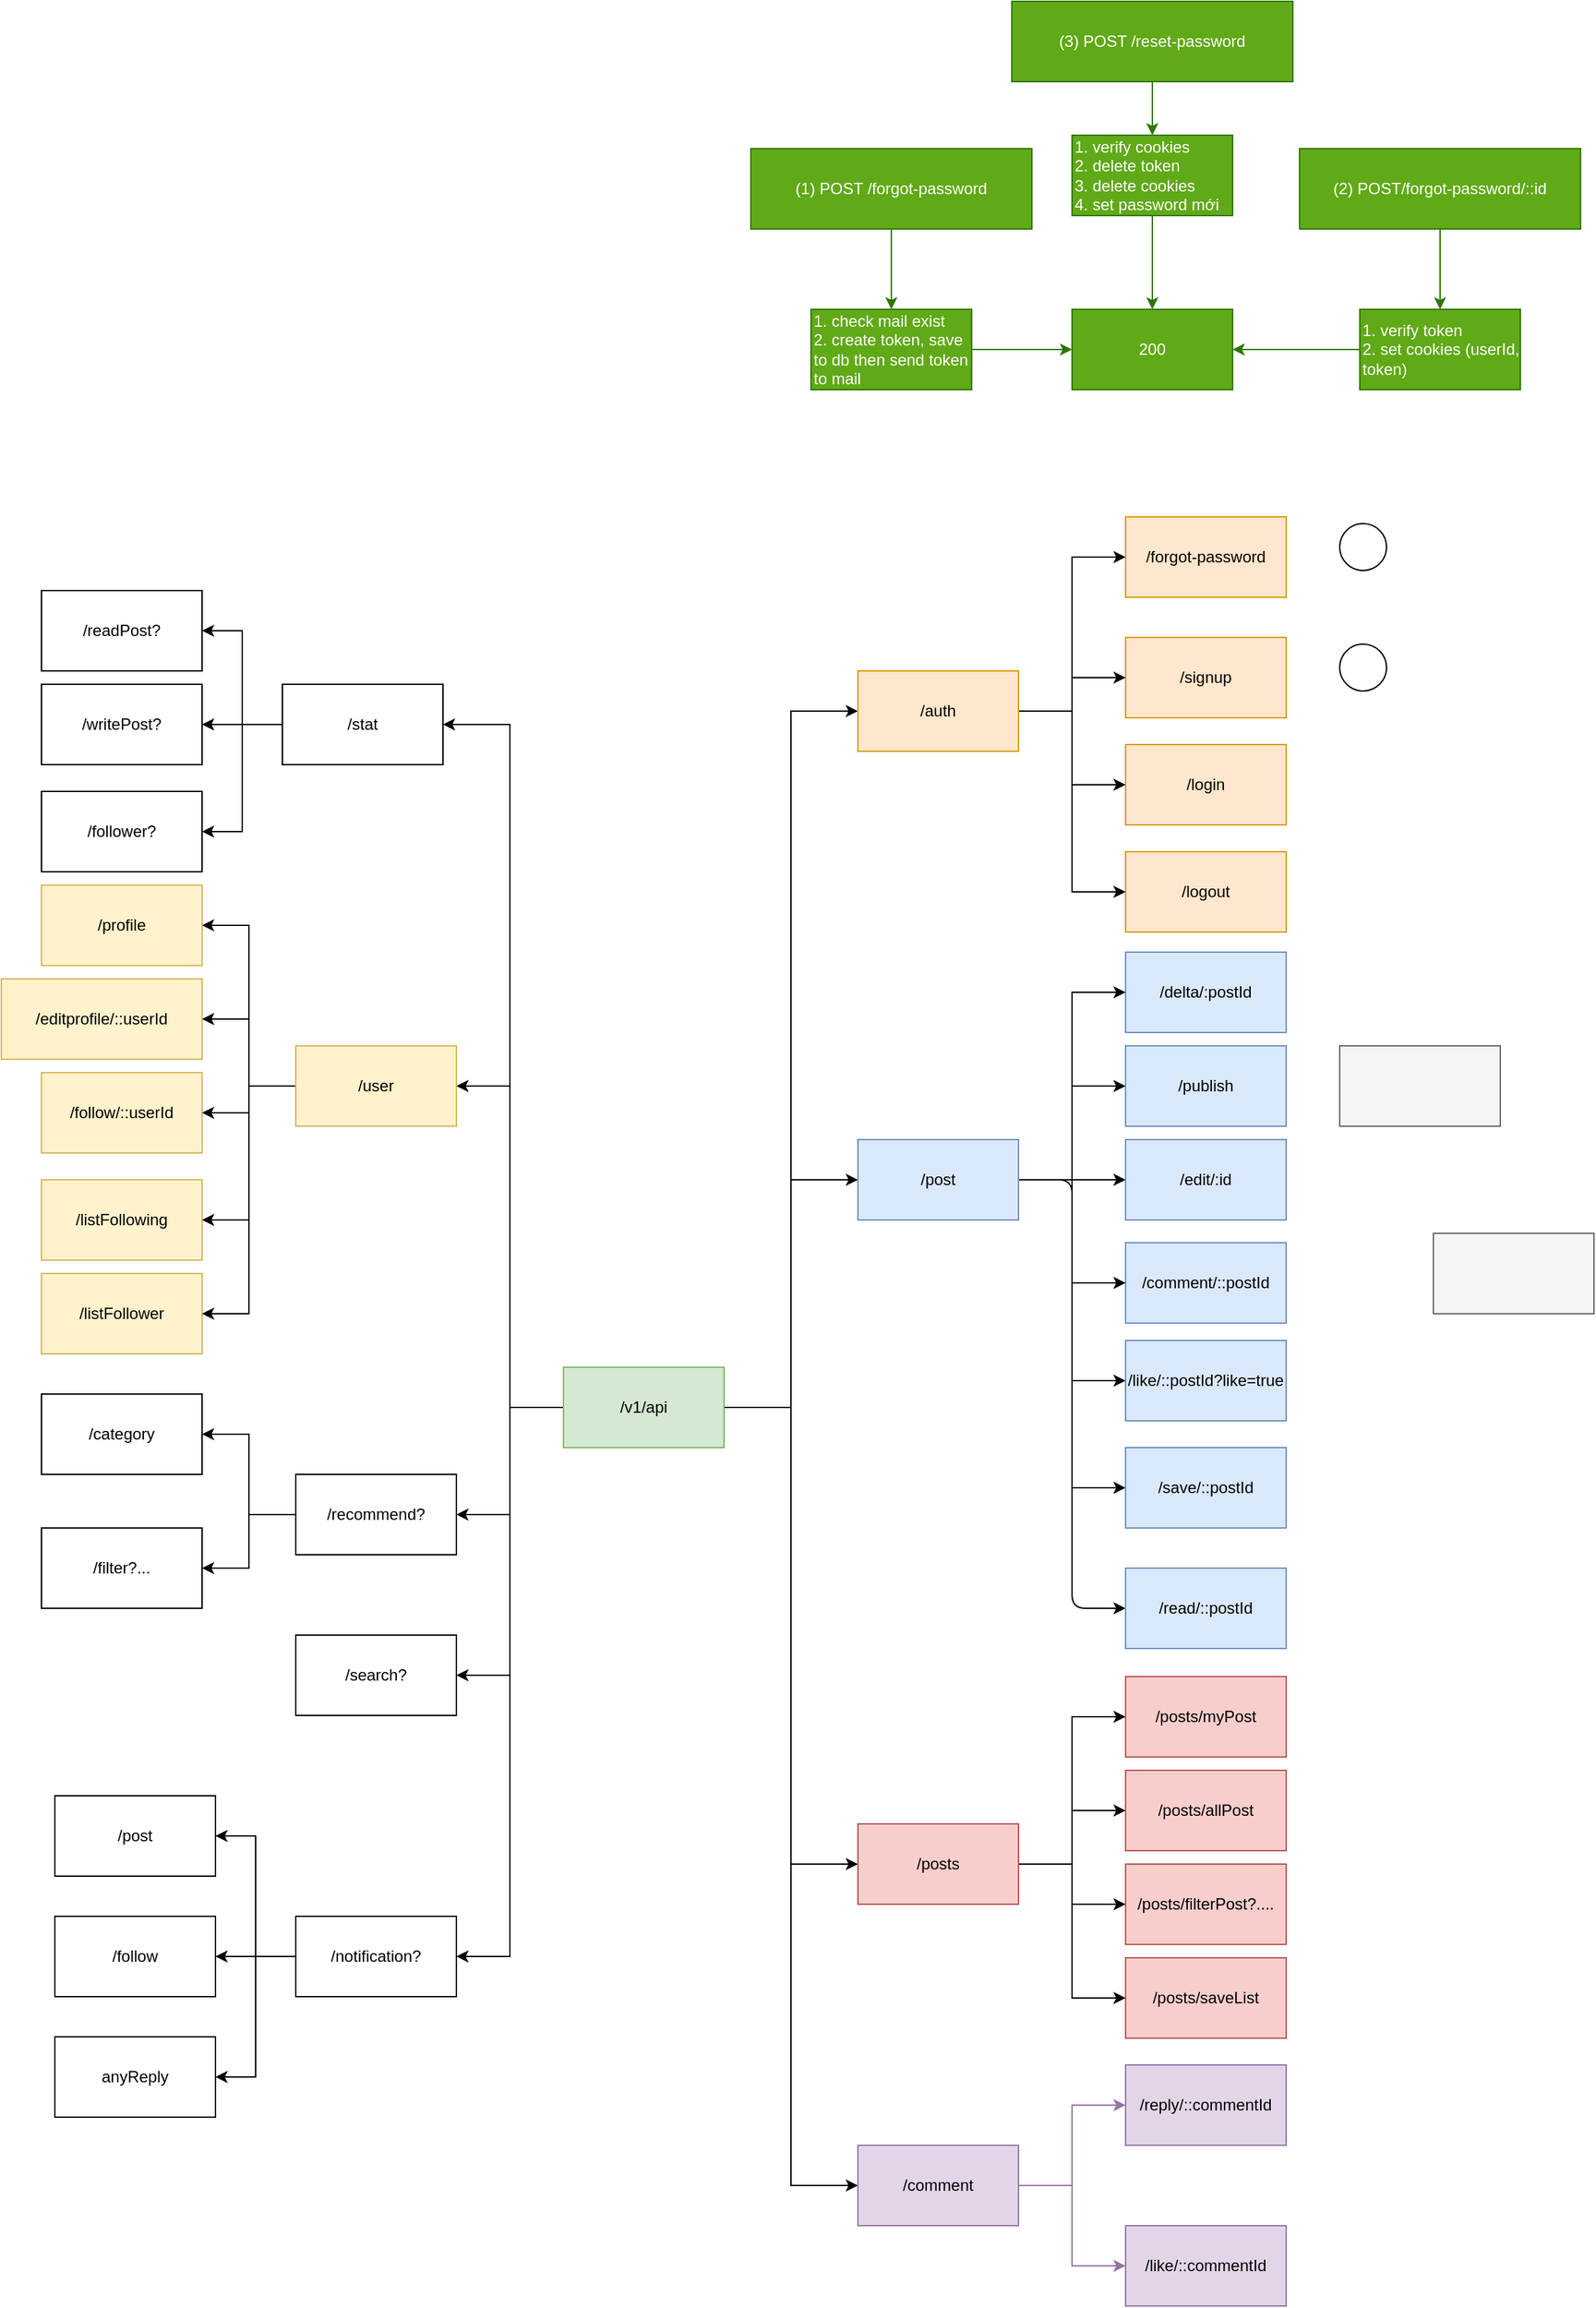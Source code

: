 <mxfile>
    <diagram name="Page-1" id="nXeT6kKRCyfcVjysGUWI">
        <mxGraphModel dx="2063" dy="1999" grid="1" gridSize="10" guides="1" tooltips="1" connect="1" arrows="1" fold="1" page="1" pageScale="1" pageWidth="850" pageHeight="1100" math="0" shadow="0">
            <root>
                <mxCell id="0"/>
                <mxCell id="1" parent="0"/>
                <mxCell id="0jrbXOjKX1jkyTTBD30B-65" style="edgeStyle=orthogonalEdgeStyle;rounded=0;orthogonalLoop=1;jettySize=auto;html=1;entryX=1;entryY=0.5;entryDx=0;entryDy=0;fontColor=#000000;" parent="1" source="0jrbXOjKX1jkyTTBD30B-1" target="0jrbXOjKX1jkyTTBD30B-20" edge="1">
                    <mxGeometry relative="1" as="geometry"/>
                </mxCell>
                <mxCell id="0jrbXOjKX1jkyTTBD30B-69" style="edgeStyle=orthogonalEdgeStyle;rounded=0;orthogonalLoop=1;jettySize=auto;html=1;entryX=1;entryY=0.5;entryDx=0;entryDy=0;fontColor=#000000;" parent="1" source="0jrbXOjKX1jkyTTBD30B-1" target="0jrbXOjKX1jkyTTBD30B-32" edge="1">
                    <mxGeometry relative="1" as="geometry">
                        <Array as="points">
                            <mxPoint x="140" y="520"/>
                            <mxPoint x="140" y="10"/>
                        </Array>
                    </mxGeometry>
                </mxCell>
                <mxCell id="0jrbXOjKX1jkyTTBD30B-76" style="edgeStyle=orthogonalEdgeStyle;rounded=0;orthogonalLoop=1;jettySize=auto;html=1;entryX=1;entryY=0.5;entryDx=0;entryDy=0;fontColor=#000000;" parent="1" source="0jrbXOjKX1jkyTTBD30B-1" target="0jrbXOjKX1jkyTTBD30B-14" edge="1">
                    <mxGeometry relative="1" as="geometry"/>
                </mxCell>
                <mxCell id="0jrbXOjKX1jkyTTBD30B-77" style="edgeStyle=orthogonalEdgeStyle;rounded=0;orthogonalLoop=1;jettySize=auto;html=1;entryX=1;entryY=0.5;entryDx=0;entryDy=0;fontColor=#000000;" parent="1" source="0jrbXOjKX1jkyTTBD30B-1" target="0jrbXOjKX1jkyTTBD30B-22" edge="1">
                    <mxGeometry relative="1" as="geometry"/>
                </mxCell>
                <mxCell id="0jrbXOjKX1jkyTTBD30B-88" style="edgeStyle=orthogonalEdgeStyle;rounded=0;orthogonalLoop=1;jettySize=auto;html=1;entryX=0;entryY=0.5;entryDx=0;entryDy=0;fontColor=#000000;" parent="1" source="0jrbXOjKX1jkyTTBD30B-1" target="0jrbXOjKX1jkyTTBD30B-85" edge="1">
                    <mxGeometry relative="1" as="geometry"/>
                </mxCell>
                <mxCell id="0jrbXOjKX1jkyTTBD30B-92" style="edgeStyle=orthogonalEdgeStyle;rounded=0;orthogonalLoop=1;jettySize=auto;html=1;entryX=1;entryY=0.5;entryDx=0;entryDy=0;fontColor=#000000;" parent="1" source="0jrbXOjKX1jkyTTBD30B-1" target="0jrbXOjKX1jkyTTBD30B-91" edge="1">
                    <mxGeometry relative="1" as="geometry"/>
                </mxCell>
                <mxCell id="0jrbXOjKX1jkyTTBD30B-99" style="edgeStyle=orthogonalEdgeStyle;rounded=0;orthogonalLoop=1;jettySize=auto;html=1;entryX=0;entryY=0.5;entryDx=0;entryDy=0;fontColor=#000000;" parent="1" source="0jrbXOjKX1jkyTTBD30B-1" target="0jrbXOjKX1jkyTTBD30B-98" edge="1">
                    <mxGeometry relative="1" as="geometry"/>
                </mxCell>
                <mxCell id="0jrbXOjKX1jkyTTBD30B-111" style="edgeStyle=orthogonalEdgeStyle;rounded=0;orthogonalLoop=1;jettySize=auto;html=1;entryX=0;entryY=0.5;entryDx=0;entryDy=0;fontColor=#000000;" parent="1" source="0jrbXOjKX1jkyTTBD30B-1" target="0jrbXOjKX1jkyTTBD30B-104" edge="1">
                    <mxGeometry relative="1" as="geometry">
                        <Array as="points">
                            <mxPoint x="350" y="520"/>
                            <mxPoint x="350" y="350"/>
                        </Array>
                    </mxGeometry>
                </mxCell>
                <mxCell id="0jrbXOjKX1jkyTTBD30B-117" style="edgeStyle=orthogonalEdgeStyle;rounded=0;orthogonalLoop=1;jettySize=auto;html=1;entryX=0;entryY=0.5;entryDx=0;entryDy=0;fontColor=#000000;" parent="1" source="0jrbXOjKX1jkyTTBD30B-1" target="0jrbXOjKX1jkyTTBD30B-112" edge="1">
                    <mxGeometry relative="1" as="geometry"/>
                </mxCell>
                <mxCell id="0jrbXOjKX1jkyTTBD30B-1" value="/v1/api" style="rounded=0;whiteSpace=wrap;html=1;fillColor=#d5e8d4;strokeColor=#82b366;fontColor=#000000;" parent="1" vertex="1">
                    <mxGeometry x="180" y="490" width="120" height="60" as="geometry"/>
                </mxCell>
                <mxCell id="0jrbXOjKX1jkyTTBD30B-2" value="/signup" style="rounded=0;whiteSpace=wrap;html=1;fillColor=#ffe6cc;strokeColor=#d79b00;fontColor=#000000;" parent="1" vertex="1">
                    <mxGeometry x="600" y="-55" width="120" height="60" as="geometry"/>
                </mxCell>
                <mxCell id="0jrbXOjKX1jkyTTBD30B-3" value="/login" style="rounded=0;whiteSpace=wrap;html=1;fillColor=#ffe6cc;strokeColor=#d79b00;fontColor=#000000;" parent="1" vertex="1">
                    <mxGeometry x="600" y="25" width="120" height="60" as="geometry"/>
                </mxCell>
                <mxCell id="0jrbXOjKX1jkyTTBD30B-4" value="/logout" style="rounded=0;whiteSpace=wrap;html=1;fillColor=#ffe6cc;strokeColor=#d79b00;fontColor=#000000;" parent="1" vertex="1">
                    <mxGeometry x="600" y="105" width="120" height="60" as="geometry"/>
                </mxCell>
                <mxCell id="0jrbXOjKX1jkyTTBD30B-8" value="/delta/:postId" style="rounded=0;whiteSpace=wrap;html=1;fillColor=#dae8fc;strokeColor=#6c8ebf;fontColor=#000000;" parent="1" vertex="1">
                    <mxGeometry x="600" y="180" width="120" height="60" as="geometry"/>
                </mxCell>
                <mxCell id="0jrbXOjKX1jkyTTBD30B-9" value="/posts/allPost" style="rounded=0;whiteSpace=wrap;html=1;fillColor=#f8cecc;strokeColor=#b85450;fontColor=#000000;" parent="1" vertex="1">
                    <mxGeometry x="600" y="791" width="120" height="60" as="geometry"/>
                </mxCell>
                <mxCell id="0jrbXOjKX1jkyTTBD30B-13" value="/edit/:id" style="rounded=0;whiteSpace=wrap;html=1;fillColor=#dae8fc;strokeColor=#6c8ebf;fontColor=#000000;" parent="1" vertex="1">
                    <mxGeometry x="600" y="320" width="120" height="60" as="geometry"/>
                </mxCell>
                <mxCell id="0jrbXOjKX1jkyTTBD30B-14" value="/search?" style="rounded=0;whiteSpace=wrap;html=1;fontColor=#000000;" parent="1" vertex="1">
                    <mxGeometry x="-20" y="690" width="120" height="60" as="geometry"/>
                </mxCell>
                <mxCell id="0jrbXOjKX1jkyTTBD30B-15" value="/follow/::userId" style="rounded=0;whiteSpace=wrap;html=1;fillColor=#fff2cc;strokeColor=#d6b656;fontColor=#000000;" parent="1" vertex="1">
                    <mxGeometry x="-210" y="270" width="120" height="60" as="geometry"/>
                </mxCell>
                <mxCell id="0jrbXOjKX1jkyTTBD30B-16" value="/like/::postId?like=true" style="rounded=0;whiteSpace=wrap;html=1;fillColor=#dae8fc;strokeColor=#6c8ebf;fontColor=#000000;" parent="1" vertex="1">
                    <mxGeometry x="600" y="470" width="120" height="60" as="geometry"/>
                </mxCell>
                <mxCell id="0jrbXOjKX1jkyTTBD30B-17" value="/comment/::postId" style="rounded=0;whiteSpace=wrap;html=1;fillColor=#dae8fc;strokeColor=#6c8ebf;fontColor=#000000;" parent="1" vertex="1">
                    <mxGeometry x="600" y="397" width="120" height="60" as="geometry"/>
                </mxCell>
                <mxCell id="0jrbXOjKX1jkyTTBD30B-59" style="edgeStyle=orthogonalEdgeStyle;rounded=0;orthogonalLoop=1;jettySize=auto;html=1;fontColor=#000000;" parent="1" source="0jrbXOjKX1jkyTTBD30B-20" target="0jrbXOjKX1jkyTTBD30B-57" edge="1">
                    <mxGeometry relative="1" as="geometry"/>
                </mxCell>
                <mxCell id="0jrbXOjKX1jkyTTBD30B-60" style="edgeStyle=orthogonalEdgeStyle;rounded=0;orthogonalLoop=1;jettySize=auto;html=1;entryX=1;entryY=0.5;entryDx=0;entryDy=0;fontColor=#000000;" parent="1" source="0jrbXOjKX1jkyTTBD30B-20" target="0jrbXOjKX1jkyTTBD30B-58" edge="1">
                    <mxGeometry relative="1" as="geometry"/>
                </mxCell>
                <mxCell id="0jrbXOjKX1jkyTTBD30B-20" value="/recommend?" style="rounded=0;whiteSpace=wrap;html=1;fontColor=#000000;" parent="1" vertex="1">
                    <mxGeometry x="-20" y="570" width="120" height="60" as="geometry"/>
                </mxCell>
                <mxCell id="0jrbXOjKX1jkyTTBD30B-82" style="edgeStyle=orthogonalEdgeStyle;rounded=0;orthogonalLoop=1;jettySize=auto;html=1;entryX=1;entryY=0.5;entryDx=0;entryDy=0;fontColor=#000000;" parent="1" source="0jrbXOjKX1jkyTTBD30B-22" target="0jrbXOjKX1jkyTTBD30B-70" edge="1">
                    <mxGeometry relative="1" as="geometry"/>
                </mxCell>
                <mxCell id="0jrbXOjKX1jkyTTBD30B-83" style="edgeStyle=orthogonalEdgeStyle;rounded=0;orthogonalLoop=1;jettySize=auto;html=1;entryX=1;entryY=0.5;entryDx=0;entryDy=0;fontColor=#000000;" parent="1" source="0jrbXOjKX1jkyTTBD30B-22" target="0jrbXOjKX1jkyTTBD30B-71" edge="1">
                    <mxGeometry relative="1" as="geometry"/>
                </mxCell>
                <mxCell id="0jrbXOjKX1jkyTTBD30B-84" style="edgeStyle=orthogonalEdgeStyle;rounded=0;orthogonalLoop=1;jettySize=auto;html=1;entryX=1;entryY=0.5;entryDx=0;entryDy=0;fontColor=#000000;" parent="1" source="0jrbXOjKX1jkyTTBD30B-22" target="0jrbXOjKX1jkyTTBD30B-75" edge="1">
                    <mxGeometry relative="1" as="geometry"/>
                </mxCell>
                <mxCell id="0jrbXOjKX1jkyTTBD30B-22" value="/notification?" style="rounded=0;whiteSpace=wrap;html=1;fontColor=#000000;" parent="1" vertex="1">
                    <mxGeometry x="-20" y="900" width="120" height="60" as="geometry"/>
                </mxCell>
                <mxCell id="0jrbXOjKX1jkyTTBD30B-23" value="/profile" style="rounded=0;whiteSpace=wrap;html=1;fillColor=#fff2cc;strokeColor=#d6b656;fontColor=#000000;" parent="1" vertex="1">
                    <mxGeometry x="-210" y="130" width="120" height="60" as="geometry"/>
                </mxCell>
                <mxCell id="0jrbXOjKX1jkyTTBD30B-66" value="" style="edgeStyle=orthogonalEdgeStyle;rounded=0;orthogonalLoop=1;jettySize=auto;html=1;fontColor=#000000;" parent="1" source="0jrbXOjKX1jkyTTBD30B-32" target="0jrbXOjKX1jkyTTBD30B-34" edge="1">
                    <mxGeometry relative="1" as="geometry"/>
                </mxCell>
                <mxCell id="0jrbXOjKX1jkyTTBD30B-67" style="edgeStyle=orthogonalEdgeStyle;rounded=0;orthogonalLoop=1;jettySize=auto;html=1;entryX=1;entryY=0.5;entryDx=0;entryDy=0;fontColor=#000000;" parent="1" source="0jrbXOjKX1jkyTTBD30B-32" target="0jrbXOjKX1jkyTTBD30B-33" edge="1">
                    <mxGeometry relative="1" as="geometry"/>
                </mxCell>
                <mxCell id="0jrbXOjKX1jkyTTBD30B-68" style="edgeStyle=orthogonalEdgeStyle;rounded=0;orthogonalLoop=1;jettySize=auto;html=1;entryX=1;entryY=0.5;entryDx=0;entryDy=0;fontColor=#000000;" parent="1" source="0jrbXOjKX1jkyTTBD30B-32" target="0jrbXOjKX1jkyTTBD30B-35" edge="1">
                    <mxGeometry relative="1" as="geometry"/>
                </mxCell>
                <mxCell id="0jrbXOjKX1jkyTTBD30B-32" value="/stat" style="rounded=0;whiteSpace=wrap;html=1;fontColor=#000000;" parent="1" vertex="1">
                    <mxGeometry x="-30" y="-20" width="120" height="60" as="geometry"/>
                </mxCell>
                <mxCell id="0jrbXOjKX1jkyTTBD30B-33" value="/readPost?" style="rounded=0;whiteSpace=wrap;html=1;fontColor=#000000;" parent="1" vertex="1">
                    <mxGeometry x="-210" y="-90" width="120" height="60" as="geometry"/>
                </mxCell>
                <mxCell id="0jrbXOjKX1jkyTTBD30B-34" value="/writePost?" style="rounded=0;whiteSpace=wrap;html=1;fontColor=#000000;" parent="1" vertex="1">
                    <mxGeometry x="-210" y="-20" width="120" height="60" as="geometry"/>
                </mxCell>
                <mxCell id="0jrbXOjKX1jkyTTBD30B-35" value="/follower?" style="rounded=0;whiteSpace=wrap;html=1;fontColor=#000000;" parent="1" vertex="1">
                    <mxGeometry x="-210" y="60" width="120" height="60" as="geometry"/>
                </mxCell>
                <mxCell id="0jrbXOjKX1jkyTTBD30B-36" value="/reply/::commentId" style="rounded=0;whiteSpace=wrap;html=1;fillColor=#e1d5e7;strokeColor=#9673a6;fontColor=#000000;" parent="1" vertex="1">
                    <mxGeometry x="600" y="1011" width="120" height="60" as="geometry"/>
                </mxCell>
                <mxCell id="0jrbXOjKX1jkyTTBD30B-37" value="/like/::commentId" style="rounded=0;whiteSpace=wrap;html=1;fillColor=#e1d5e7;strokeColor=#9673a6;fontColor=#000000;" parent="1" vertex="1">
                    <mxGeometry x="600" y="1131" width="120" height="60" as="geometry"/>
                </mxCell>
                <mxCell id="0jrbXOjKX1jkyTTBD30B-38" value="/publish" style="rounded=0;whiteSpace=wrap;html=1;fillColor=#dae8fc;strokeColor=#6c8ebf;fontColor=#000000;" parent="1" vertex="1">
                    <mxGeometry x="600" y="250" width="120" height="60" as="geometry"/>
                </mxCell>
                <mxCell id="0jrbXOjKX1jkyTTBD30B-40" value="/posts/filterPost?...." style="rounded=0;whiteSpace=wrap;html=1;fillColor=#f8cecc;strokeColor=#b85450;fontColor=#000000;" parent="1" vertex="1">
                    <mxGeometry x="600" y="861" width="120" height="60" as="geometry"/>
                </mxCell>
                <mxCell id="0jrbXOjKX1jkyTTBD30B-45" value="/editprofile/::userId" style="rounded=0;whiteSpace=wrap;html=1;fillColor=#fff2cc;strokeColor=#d6b656;fontColor=#000000;" parent="1" vertex="1">
                    <mxGeometry x="-240" y="200" width="150" height="60" as="geometry"/>
                </mxCell>
                <mxCell id="0jrbXOjKX1jkyTTBD30B-48" value="/posts/myPost" style="rounded=0;whiteSpace=wrap;html=1;fillColor=#f8cecc;strokeColor=#b85450;fontColor=#000000;" parent="1" vertex="1">
                    <mxGeometry x="600" y="721" width="120" height="60" as="geometry"/>
                </mxCell>
                <mxCell id="0jrbXOjKX1jkyTTBD30B-49" value="/posts/saveList" style="rounded=0;whiteSpace=wrap;html=1;fillColor=#f8cecc;strokeColor=#b85450;fontColor=#000000;" parent="1" vertex="1">
                    <mxGeometry x="600" y="931" width="120" height="60" as="geometry"/>
                </mxCell>
                <mxCell id="0jrbXOjKX1jkyTTBD30B-50" value="/save/::postId" style="rounded=0;whiteSpace=wrap;html=1;fillColor=#dae8fc;strokeColor=#6c8ebf;fontColor=#000000;" parent="1" vertex="1">
                    <mxGeometry x="600" y="550" width="120" height="60" as="geometry"/>
                </mxCell>
                <mxCell id="0jrbXOjKX1jkyTTBD30B-53" value="/listFollowing" style="rounded=0;whiteSpace=wrap;html=1;fillColor=#fff2cc;strokeColor=#d6b656;fontColor=#000000;" parent="1" vertex="1">
                    <mxGeometry x="-210" y="350" width="120" height="60" as="geometry"/>
                </mxCell>
                <mxCell id="0jrbXOjKX1jkyTTBD30B-55" value="/listFollower" style="rounded=0;whiteSpace=wrap;html=1;fillColor=#fff2cc;strokeColor=#d6b656;fontColor=#000000;" parent="1" vertex="1">
                    <mxGeometry x="-210" y="420" width="120" height="60" as="geometry"/>
                </mxCell>
                <mxCell id="0jrbXOjKX1jkyTTBD30B-57" value="/category" style="rounded=0;whiteSpace=wrap;html=1;fontColor=#000000;" parent="1" vertex="1">
                    <mxGeometry x="-210" y="510" width="120" height="60" as="geometry"/>
                </mxCell>
                <mxCell id="0jrbXOjKX1jkyTTBD30B-58" value="/filter?..." style="rounded=0;whiteSpace=wrap;html=1;fontColor=#000000;" parent="1" vertex="1">
                    <mxGeometry x="-210" y="610" width="120" height="60" as="geometry"/>
                </mxCell>
                <mxCell id="0jrbXOjKX1jkyTTBD30B-70" value="/post" style="rounded=0;whiteSpace=wrap;html=1;fontColor=#000000;" parent="1" vertex="1">
                    <mxGeometry x="-200" y="810" width="120" height="60" as="geometry"/>
                </mxCell>
                <mxCell id="0jrbXOjKX1jkyTTBD30B-71" value="/follow" style="rounded=0;whiteSpace=wrap;html=1;fontColor=#000000;" parent="1" vertex="1">
                    <mxGeometry x="-200" y="900" width="120" height="60" as="geometry"/>
                </mxCell>
                <mxCell id="0jrbXOjKX1jkyTTBD30B-75" value="anyReply" style="rounded=0;whiteSpace=wrap;html=1;fontColor=#000000;" parent="1" vertex="1">
                    <mxGeometry x="-200" y="990" width="120" height="60" as="geometry"/>
                </mxCell>
                <mxCell id="0jrbXOjKX1jkyTTBD30B-86" style="edgeStyle=orthogonalEdgeStyle;rounded=0;orthogonalLoop=1;jettySize=auto;html=1;entryX=0;entryY=0.5;entryDx=0;entryDy=0;fillColor=#e1d5e7;strokeColor=#9673a6;fontColor=#000000;" parent="1" source="0jrbXOjKX1jkyTTBD30B-85" target="0jrbXOjKX1jkyTTBD30B-36" edge="1">
                    <mxGeometry relative="1" as="geometry"/>
                </mxCell>
                <mxCell id="0jrbXOjKX1jkyTTBD30B-87" style="edgeStyle=orthogonalEdgeStyle;rounded=0;orthogonalLoop=1;jettySize=auto;html=1;entryX=0;entryY=0.5;entryDx=0;entryDy=0;fillColor=#e1d5e7;strokeColor=#9673a6;fontColor=#000000;" parent="1" source="0jrbXOjKX1jkyTTBD30B-85" target="0jrbXOjKX1jkyTTBD30B-37" edge="1">
                    <mxGeometry relative="1" as="geometry"/>
                </mxCell>
                <mxCell id="0jrbXOjKX1jkyTTBD30B-85" value="/comment" style="rounded=0;whiteSpace=wrap;html=1;fillColor=#e1d5e7;strokeColor=#9673a6;fontColor=#000000;" parent="1" vertex="1">
                    <mxGeometry x="400" y="1071" width="120" height="60" as="geometry"/>
                </mxCell>
                <mxCell id="0jrbXOjKX1jkyTTBD30B-89" value="/forgot-password" style="rounded=0;whiteSpace=wrap;html=1;fillColor=#ffe6cc;strokeColor=#d79b00;fontColor=#000000;" parent="1" vertex="1">
                    <mxGeometry x="600" y="-145" width="120" height="60" as="geometry"/>
                </mxCell>
                <mxCell id="0jrbXOjKX1jkyTTBD30B-93" style="edgeStyle=orthogonalEdgeStyle;rounded=0;orthogonalLoop=1;jettySize=auto;html=1;entryX=1;entryY=0.5;entryDx=0;entryDy=0;fontColor=#000000;" parent="1" source="0jrbXOjKX1jkyTTBD30B-91" target="0jrbXOjKX1jkyTTBD30B-23" edge="1">
                    <mxGeometry relative="1" as="geometry"/>
                </mxCell>
                <mxCell id="0jrbXOjKX1jkyTTBD30B-94" style="edgeStyle=orthogonalEdgeStyle;rounded=0;orthogonalLoop=1;jettySize=auto;html=1;entryX=1;entryY=0.5;entryDx=0;entryDy=0;fontColor=#000000;" parent="1" source="0jrbXOjKX1jkyTTBD30B-91" target="0jrbXOjKX1jkyTTBD30B-45" edge="1">
                    <mxGeometry relative="1" as="geometry"/>
                </mxCell>
                <mxCell id="0jrbXOjKX1jkyTTBD30B-95" style="edgeStyle=orthogonalEdgeStyle;rounded=0;orthogonalLoop=1;jettySize=auto;html=1;entryX=1;entryY=0.5;entryDx=0;entryDy=0;fontColor=#000000;" parent="1" source="0jrbXOjKX1jkyTTBD30B-91" target="0jrbXOjKX1jkyTTBD30B-15" edge="1">
                    <mxGeometry relative="1" as="geometry"/>
                </mxCell>
                <mxCell id="0jrbXOjKX1jkyTTBD30B-96" style="edgeStyle=orthogonalEdgeStyle;rounded=0;orthogonalLoop=1;jettySize=auto;html=1;entryX=1;entryY=0.5;entryDx=0;entryDy=0;fontColor=#000000;" parent="1" source="0jrbXOjKX1jkyTTBD30B-91" target="0jrbXOjKX1jkyTTBD30B-53" edge="1">
                    <mxGeometry relative="1" as="geometry"/>
                </mxCell>
                <mxCell id="0jrbXOjKX1jkyTTBD30B-97" style="edgeStyle=orthogonalEdgeStyle;rounded=0;orthogonalLoop=1;jettySize=auto;html=1;entryX=1;entryY=0.5;entryDx=0;entryDy=0;fontColor=#000000;" parent="1" source="0jrbXOjKX1jkyTTBD30B-91" target="0jrbXOjKX1jkyTTBD30B-55" edge="1">
                    <mxGeometry relative="1" as="geometry"/>
                </mxCell>
                <mxCell id="0jrbXOjKX1jkyTTBD30B-91" value="/user" style="rounded=0;whiteSpace=wrap;html=1;fillColor=#fff2cc;strokeColor=#d6b656;fontColor=#000000;" parent="1" vertex="1">
                    <mxGeometry x="-20" y="250" width="120" height="60" as="geometry"/>
                </mxCell>
                <mxCell id="0jrbXOjKX1jkyTTBD30B-100" style="edgeStyle=orthogonalEdgeStyle;rounded=0;orthogonalLoop=1;jettySize=auto;html=1;entryX=0;entryY=0.5;entryDx=0;entryDy=0;fontColor=#000000;" parent="1" source="0jrbXOjKX1jkyTTBD30B-98" target="0jrbXOjKX1jkyTTBD30B-89" edge="1">
                    <mxGeometry relative="1" as="geometry"/>
                </mxCell>
                <mxCell id="0jrbXOjKX1jkyTTBD30B-101" style="edgeStyle=orthogonalEdgeStyle;rounded=0;orthogonalLoop=1;jettySize=auto;html=1;entryX=0;entryY=0.5;entryDx=0;entryDy=0;fontColor=#000000;" parent="1" source="0jrbXOjKX1jkyTTBD30B-98" target="0jrbXOjKX1jkyTTBD30B-2" edge="1">
                    <mxGeometry relative="1" as="geometry"/>
                </mxCell>
                <mxCell id="0jrbXOjKX1jkyTTBD30B-102" style="edgeStyle=orthogonalEdgeStyle;rounded=0;orthogonalLoop=1;jettySize=auto;html=1;entryX=0;entryY=0.5;entryDx=0;entryDy=0;fontColor=#000000;" parent="1" source="0jrbXOjKX1jkyTTBD30B-98" target="0jrbXOjKX1jkyTTBD30B-3" edge="1">
                    <mxGeometry relative="1" as="geometry"/>
                </mxCell>
                <mxCell id="0jrbXOjKX1jkyTTBD30B-103" style="edgeStyle=orthogonalEdgeStyle;rounded=0;orthogonalLoop=1;jettySize=auto;html=1;entryX=0;entryY=0.5;entryDx=0;entryDy=0;fontColor=#000000;" parent="1" source="0jrbXOjKX1jkyTTBD30B-98" target="0jrbXOjKX1jkyTTBD30B-4" edge="1">
                    <mxGeometry relative="1" as="geometry"/>
                </mxCell>
                <mxCell id="0jrbXOjKX1jkyTTBD30B-98" value="/auth" style="rounded=0;whiteSpace=wrap;html=1;fillColor=#ffe6cc;strokeColor=#d79b00;fontColor=#000000;" parent="1" vertex="1">
                    <mxGeometry x="400" y="-30" width="120" height="60" as="geometry"/>
                </mxCell>
                <mxCell id="0jrbXOjKX1jkyTTBD30B-105" style="edgeStyle=orthogonalEdgeStyle;rounded=0;orthogonalLoop=1;jettySize=auto;html=1;entryX=0;entryY=0.5;entryDx=0;entryDy=0;fontColor=#000000;" parent="1" source="0jrbXOjKX1jkyTTBD30B-104" target="0jrbXOjKX1jkyTTBD30B-8" edge="1">
                    <mxGeometry relative="1" as="geometry"/>
                </mxCell>
                <mxCell id="0jrbXOjKX1jkyTTBD30B-106" style="edgeStyle=orthogonalEdgeStyle;rounded=0;orthogonalLoop=1;jettySize=auto;html=1;entryX=0;entryY=0.5;entryDx=0;entryDy=0;fontColor=#000000;" parent="1" source="0jrbXOjKX1jkyTTBD30B-104" target="0jrbXOjKX1jkyTTBD30B-38" edge="1">
                    <mxGeometry relative="1" as="geometry"/>
                </mxCell>
                <mxCell id="0jrbXOjKX1jkyTTBD30B-107" style="edgeStyle=orthogonalEdgeStyle;rounded=0;orthogonalLoop=1;jettySize=auto;html=1;entryX=0;entryY=0.5;entryDx=0;entryDy=0;fontColor=#000000;" parent="1" source="0jrbXOjKX1jkyTTBD30B-104" target="0jrbXOjKX1jkyTTBD30B-13" edge="1">
                    <mxGeometry relative="1" as="geometry"/>
                </mxCell>
                <mxCell id="0jrbXOjKX1jkyTTBD30B-108" style="edgeStyle=orthogonalEdgeStyle;rounded=0;orthogonalLoop=1;jettySize=auto;html=1;entryX=0;entryY=0.5;entryDx=0;entryDy=0;fontColor=#000000;" parent="1" source="0jrbXOjKX1jkyTTBD30B-104" target="0jrbXOjKX1jkyTTBD30B-17" edge="1">
                    <mxGeometry relative="1" as="geometry"/>
                </mxCell>
                <mxCell id="0jrbXOjKX1jkyTTBD30B-109" style="edgeStyle=orthogonalEdgeStyle;rounded=0;orthogonalLoop=1;jettySize=auto;html=1;entryX=0;entryY=0.5;entryDx=0;entryDy=0;fontColor=#000000;" parent="1" source="0jrbXOjKX1jkyTTBD30B-104" target="0jrbXOjKX1jkyTTBD30B-16" edge="1">
                    <mxGeometry relative="1" as="geometry"/>
                </mxCell>
                <mxCell id="0jrbXOjKX1jkyTTBD30B-110" style="edgeStyle=orthogonalEdgeStyle;rounded=0;orthogonalLoop=1;jettySize=auto;html=1;entryX=0;entryY=0.5;entryDx=0;entryDy=0;fontColor=#000000;" parent="1" source="0jrbXOjKX1jkyTTBD30B-104" target="0jrbXOjKX1jkyTTBD30B-50" edge="1">
                    <mxGeometry relative="1" as="geometry"/>
                </mxCell>
                <mxCell id="6" style="edgeStyle=none;html=1;fontColor=#000000;entryX=0;entryY=0.5;entryDx=0;entryDy=0;" edge="1" parent="1" source="0jrbXOjKX1jkyTTBD30B-104" target="4">
                    <mxGeometry relative="1" as="geometry">
                        <mxPoint x="570" y="390" as="targetPoint"/>
                        <Array as="points">
                            <mxPoint x="560" y="350"/>
                            <mxPoint x="560" y="670"/>
                        </Array>
                    </mxGeometry>
                </mxCell>
                <mxCell id="0jrbXOjKX1jkyTTBD30B-104" value="/post" style="rounded=0;whiteSpace=wrap;html=1;fillColor=#dae8fc;strokeColor=#6c8ebf;fontColor=#000000;" parent="1" vertex="1">
                    <mxGeometry x="400" y="320" width="120" height="60" as="geometry"/>
                </mxCell>
                <mxCell id="0jrbXOjKX1jkyTTBD30B-113" style="edgeStyle=orthogonalEdgeStyle;rounded=0;orthogonalLoop=1;jettySize=auto;html=1;entryX=0;entryY=0.5;entryDx=0;entryDy=0;fontColor=#000000;" parent="1" source="0jrbXOjKX1jkyTTBD30B-112" target="0jrbXOjKX1jkyTTBD30B-48" edge="1">
                    <mxGeometry relative="1" as="geometry"/>
                </mxCell>
                <mxCell id="0jrbXOjKX1jkyTTBD30B-114" style="edgeStyle=orthogonalEdgeStyle;rounded=0;orthogonalLoop=1;jettySize=auto;html=1;entryX=0;entryY=0.5;entryDx=0;entryDy=0;fontColor=#000000;" parent="1" source="0jrbXOjKX1jkyTTBD30B-112" target="0jrbXOjKX1jkyTTBD30B-9" edge="1">
                    <mxGeometry relative="1" as="geometry"/>
                </mxCell>
                <mxCell id="0jrbXOjKX1jkyTTBD30B-115" style="edgeStyle=orthogonalEdgeStyle;rounded=0;orthogonalLoop=1;jettySize=auto;html=1;entryX=0;entryY=0.5;entryDx=0;entryDy=0;fontColor=#000000;" parent="1" source="0jrbXOjKX1jkyTTBD30B-112" target="0jrbXOjKX1jkyTTBD30B-40" edge="1">
                    <mxGeometry relative="1" as="geometry"/>
                </mxCell>
                <mxCell id="0jrbXOjKX1jkyTTBD30B-116" style="edgeStyle=orthogonalEdgeStyle;rounded=0;orthogonalLoop=1;jettySize=auto;html=1;entryX=0;entryY=0.5;entryDx=0;entryDy=0;fontColor=#000000;" parent="1" source="0jrbXOjKX1jkyTTBD30B-112" target="0jrbXOjKX1jkyTTBD30B-49" edge="1">
                    <mxGeometry relative="1" as="geometry"/>
                </mxCell>
                <mxCell id="0jrbXOjKX1jkyTTBD30B-112" value="/posts" style="rounded=0;whiteSpace=wrap;html=1;fillColor=#f8cecc;strokeColor=#b85450;fontColor=#000000;" parent="1" vertex="1">
                    <mxGeometry x="400" y="831" width="120" height="60" as="geometry"/>
                </mxCell>
                <mxCell id="PYn_XtkxBCTi85KDBgQG-2" value="" style="ellipse;whiteSpace=wrap;html=1;aspect=fixed;fontColor=#000000;" parent="1" vertex="1">
                    <mxGeometry x="760" y="-140" width="35" height="35" as="geometry"/>
                </mxCell>
                <mxCell id="PYn_XtkxBCTi85KDBgQG-3" value="" style="ellipse;whiteSpace=wrap;html=1;aspect=fixed;fontColor=#000000;" parent="1" vertex="1">
                    <mxGeometry x="760" y="-50" width="35" height="35" as="geometry"/>
                </mxCell>
                <mxCell id="PYn_XtkxBCTi85KDBgQG-8" style="edgeStyle=orthogonalEdgeStyle;rounded=0;orthogonalLoop=1;jettySize=auto;html=1;entryX=0.5;entryY=0;entryDx=0;entryDy=0;fontColor=#000000;fillColor=#60a917;strokeColor=#2D7600;" parent="1" source="PYn_XtkxBCTi85KDBgQG-4" target="PYn_XtkxBCTi85KDBgQG-7" edge="1">
                    <mxGeometry relative="1" as="geometry"/>
                </mxCell>
                <mxCell id="PYn_XtkxBCTi85KDBgQG-4" value="(1) POST /forgot-password" style="rounded=0;whiteSpace=wrap;html=1;fontColor=#ffffff;fillColor=#60a917;strokeColor=#2D7600;" parent="1" vertex="1">
                    <mxGeometry x="320" y="-420" width="210" height="60" as="geometry"/>
                </mxCell>
                <mxCell id="PYn_XtkxBCTi85KDBgQG-12" value="" style="edgeStyle=orthogonalEdgeStyle;rounded=0;orthogonalLoop=1;jettySize=auto;html=1;fontColor=#000000;fillColor=#60a917;strokeColor=#2D7600;" parent="1" source="PYn_XtkxBCTi85KDBgQG-5" target="PYn_XtkxBCTi85KDBgQG-11" edge="1">
                    <mxGeometry relative="1" as="geometry"/>
                </mxCell>
                <mxCell id="PYn_XtkxBCTi85KDBgQG-5" value="(2) POST/forgot-password/::id" style="rounded=0;whiteSpace=wrap;html=1;fontColor=#ffffff;fillColor=#60a917;strokeColor=#2D7600;" parent="1" vertex="1">
                    <mxGeometry x="730" y="-420" width="210" height="60" as="geometry"/>
                </mxCell>
                <mxCell id="PYn_XtkxBCTi85KDBgQG-10" value="" style="edgeStyle=orthogonalEdgeStyle;rounded=0;orthogonalLoop=1;jettySize=auto;html=1;fontColor=#000000;fillColor=#60a917;strokeColor=#2D7600;" parent="1" source="PYn_XtkxBCTi85KDBgQG-7" target="PYn_XtkxBCTi85KDBgQG-9" edge="1">
                    <mxGeometry relative="1" as="geometry"/>
                </mxCell>
                <mxCell id="PYn_XtkxBCTi85KDBgQG-7" value="1. check mail exist&lt;br&gt;2. create token, save to db then send token to mail" style="rounded=0;whiteSpace=wrap;html=1;align=left;fontColor=#ffffff;fillColor=#60a917;strokeColor=#2D7600;" parent="1" vertex="1">
                    <mxGeometry x="365" y="-300" width="120" height="60" as="geometry"/>
                </mxCell>
                <mxCell id="PYn_XtkxBCTi85KDBgQG-9" value="200" style="rounded=0;whiteSpace=wrap;html=1;fontColor=#ffffff;fillColor=#60a917;strokeColor=#2D7600;" parent="1" vertex="1">
                    <mxGeometry x="560" y="-300" width="120" height="60" as="geometry"/>
                </mxCell>
                <mxCell id="PYn_XtkxBCTi85KDBgQG-13" value="" style="edgeStyle=orthogonalEdgeStyle;rounded=0;orthogonalLoop=1;jettySize=auto;html=1;fontColor=#000000;fillColor=#60a917;strokeColor=#2D7600;" parent="1" source="PYn_XtkxBCTi85KDBgQG-11" target="PYn_XtkxBCTi85KDBgQG-9" edge="1">
                    <mxGeometry relative="1" as="geometry"/>
                </mxCell>
                <mxCell id="PYn_XtkxBCTi85KDBgQG-11" value="1. verify token&lt;br&gt;2. set cookies (userId, token)" style="rounded=0;whiteSpace=wrap;html=1;align=left;fontColor=#ffffff;fillColor=#60a917;strokeColor=#2D7600;" parent="1" vertex="1">
                    <mxGeometry x="775" y="-300" width="120" height="60" as="geometry"/>
                </mxCell>
                <mxCell id="PYn_XtkxBCTi85KDBgQG-17" value="" style="edgeStyle=orthogonalEdgeStyle;rounded=0;orthogonalLoop=1;jettySize=auto;html=1;fontColor=#000000;fillColor=#60a917;strokeColor=#2D7600;" parent="1" source="PYn_XtkxBCTi85KDBgQG-14" target="PYn_XtkxBCTi85KDBgQG-16" edge="1">
                    <mxGeometry relative="1" as="geometry"/>
                </mxCell>
                <mxCell id="PYn_XtkxBCTi85KDBgQG-14" value="(3) POST /reset-password" style="rounded=0;whiteSpace=wrap;html=1;fontColor=#ffffff;fillColor=#60a917;strokeColor=#2D7600;" parent="1" vertex="1">
                    <mxGeometry x="515" y="-530" width="210" height="60" as="geometry"/>
                </mxCell>
                <mxCell id="PYn_XtkxBCTi85KDBgQG-18" style="edgeStyle=orthogonalEdgeStyle;rounded=0;orthogonalLoop=1;jettySize=auto;html=1;entryX=0.5;entryY=0;entryDx=0;entryDy=0;fontColor=#000000;fillColor=#60a917;strokeColor=#2D7600;" parent="1" source="PYn_XtkxBCTi85KDBgQG-16" target="PYn_XtkxBCTi85KDBgQG-9" edge="1">
                    <mxGeometry relative="1" as="geometry"/>
                </mxCell>
                <mxCell id="PYn_XtkxBCTi85KDBgQG-16" value="1. verify cookies&lt;br&gt;2. delete token&lt;br&gt;3. delete cookies&lt;br&gt;4. set password mới" style="rounded=0;whiteSpace=wrap;html=1;align=left;fontColor=#ffffff;fillColor=#60a917;strokeColor=#2D7600;" parent="1" vertex="1">
                    <mxGeometry x="560" y="-430" width="120" height="60" as="geometry"/>
                </mxCell>
                <mxCell id="2" value="" style="rounded=0;whiteSpace=wrap;html=1;fontColor=#333333;fillColor=#f5f5f5;strokeColor=#666666;" vertex="1" parent="1">
                    <mxGeometry x="760" y="250" width="120" height="60" as="geometry"/>
                </mxCell>
                <mxCell id="3" value="" style="rounded=0;whiteSpace=wrap;html=1;fontColor=#333333;fillColor=#f5f5f5;strokeColor=#666666;" vertex="1" parent="1">
                    <mxGeometry x="830" y="390" width="120" height="60" as="geometry"/>
                </mxCell>
                <mxCell id="4" value="/read/::postId" style="rounded=0;whiteSpace=wrap;html=1;fillColor=#dae8fc;strokeColor=#6c8ebf;fontColor=#000000;" vertex="1" parent="1">
                    <mxGeometry x="600" y="640" width="120" height="60" as="geometry"/>
                </mxCell>
            </root>
        </mxGraphModel>
    </diagram>
</mxfile>
